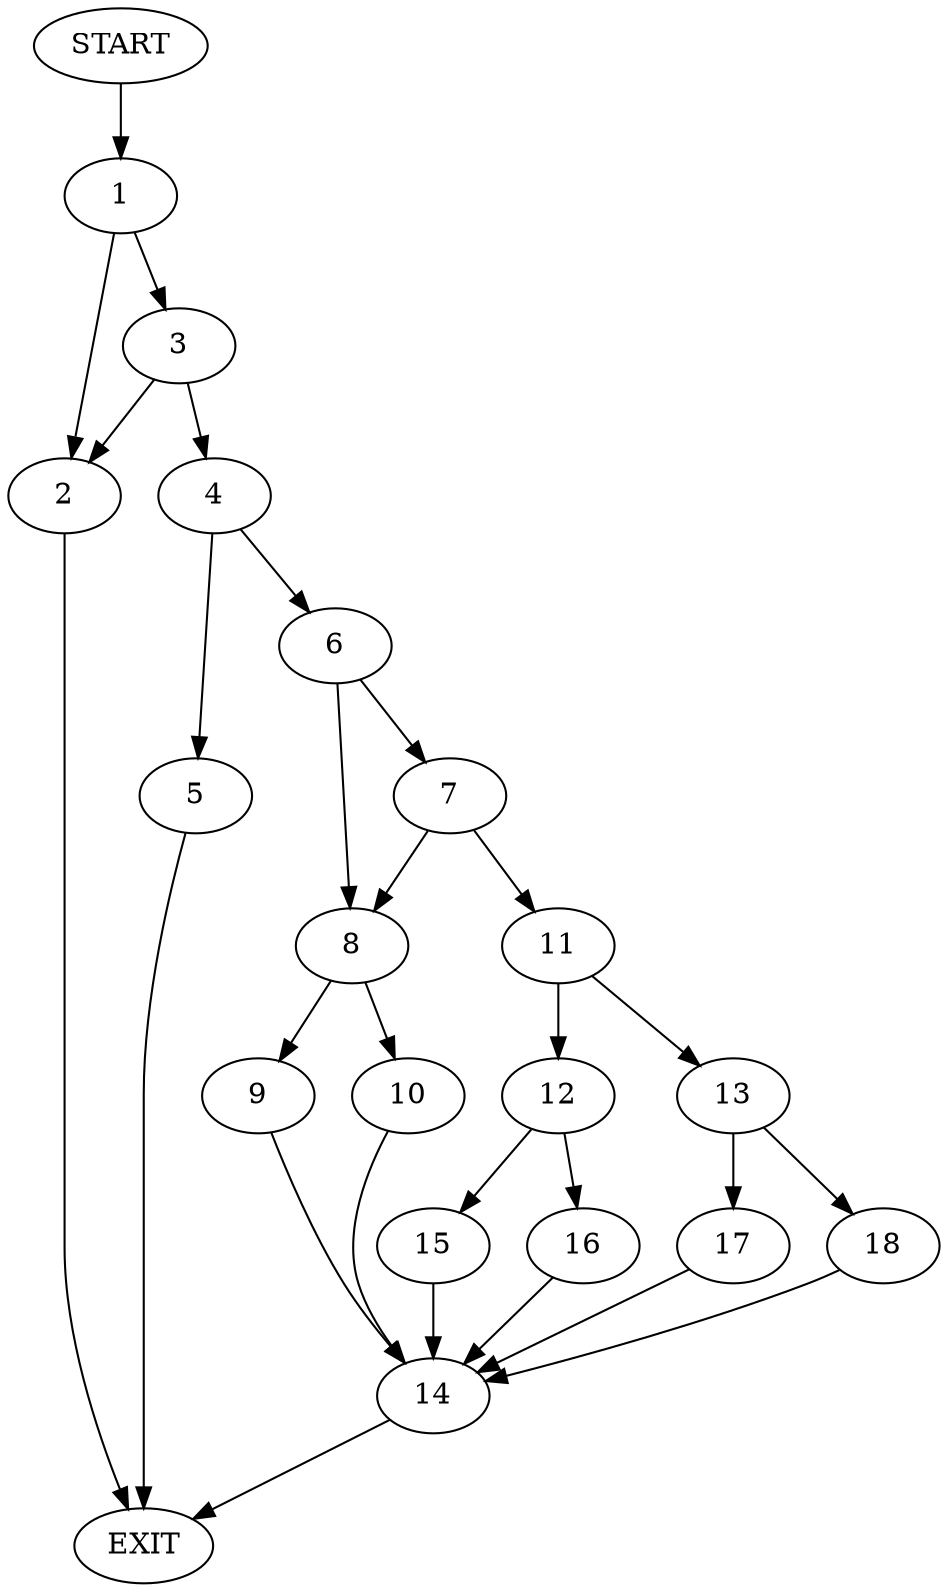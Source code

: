 digraph {
0 [label="START"]
19 [label="EXIT"]
0 -> 1
1 -> 2
1 -> 3
2 -> 19
3 -> 2
3 -> 4
4 -> 5
4 -> 6
5 -> 19
6 -> 7
6 -> 8
8 -> 9
8 -> 10
7 -> 11
7 -> 8
11 -> 12
11 -> 13
9 -> 14
10 -> 14
14 -> 19
12 -> 15
12 -> 16
13 -> 17
13 -> 18
17 -> 14
18 -> 14
15 -> 14
16 -> 14
}
